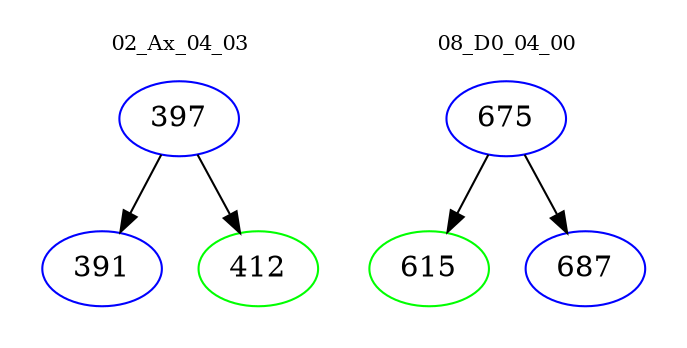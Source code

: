 digraph{
subgraph cluster_0 {
color = white
label = "02_Ax_04_03";
fontsize=10;
T0_397 [label="397", color="blue"]
T0_397 -> T0_391 [color="black"]
T0_391 [label="391", color="blue"]
T0_397 -> T0_412 [color="black"]
T0_412 [label="412", color="green"]
}
subgraph cluster_1 {
color = white
label = "08_D0_04_00";
fontsize=10;
T1_675 [label="675", color="blue"]
T1_675 -> T1_615 [color="black"]
T1_615 [label="615", color="green"]
T1_675 -> T1_687 [color="black"]
T1_687 [label="687", color="blue"]
}
}
